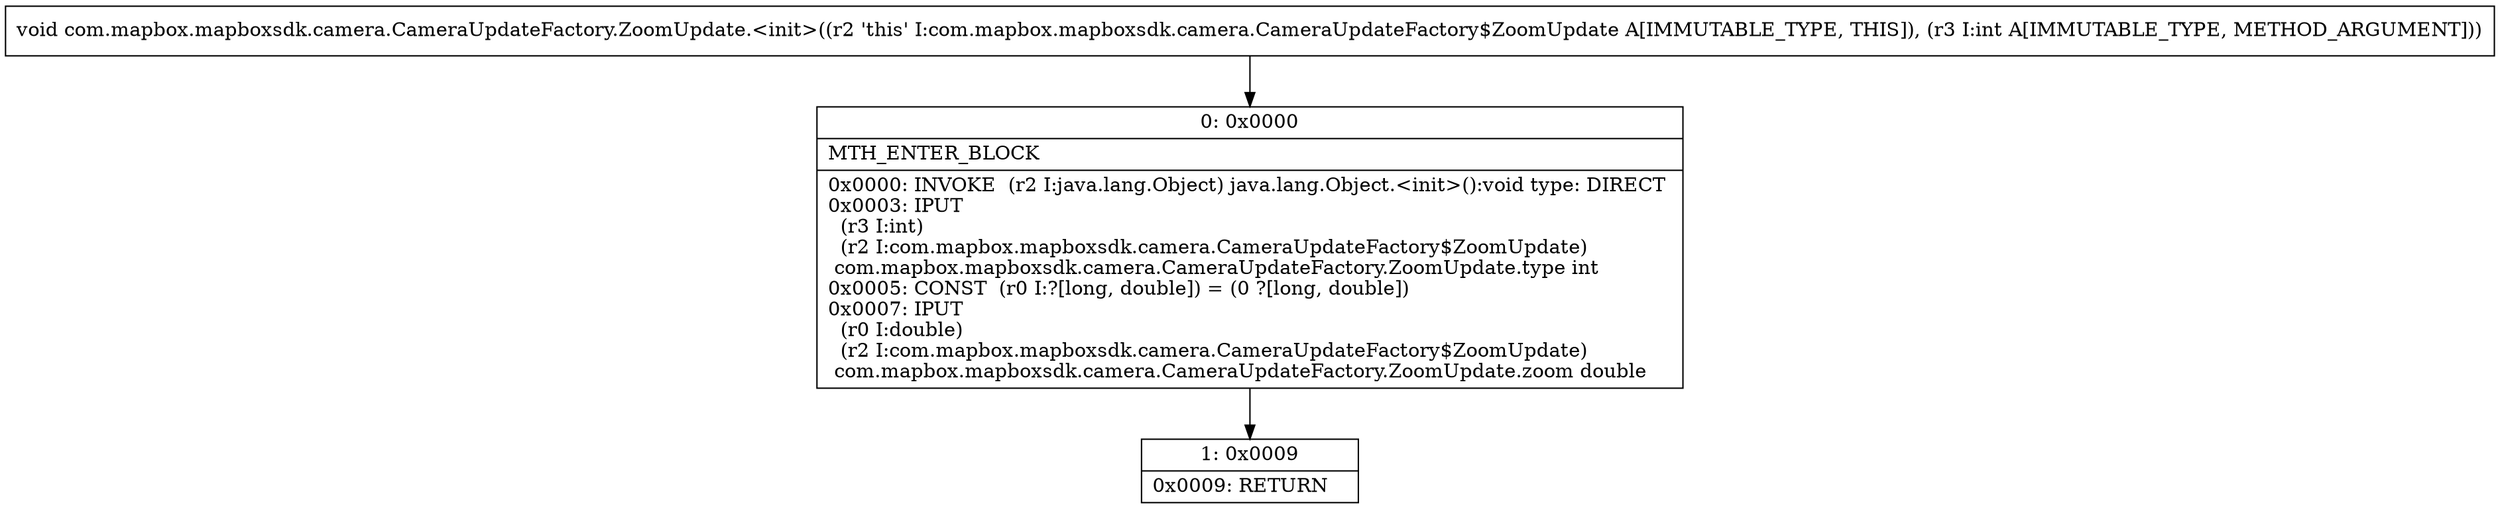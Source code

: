 digraph "CFG forcom.mapbox.mapboxsdk.camera.CameraUpdateFactory.ZoomUpdate.\<init\>(I)V" {
Node_0 [shape=record,label="{0\:\ 0x0000|MTH_ENTER_BLOCK\l|0x0000: INVOKE  (r2 I:java.lang.Object) java.lang.Object.\<init\>():void type: DIRECT \l0x0003: IPUT  \l  (r3 I:int)\l  (r2 I:com.mapbox.mapboxsdk.camera.CameraUpdateFactory$ZoomUpdate)\l com.mapbox.mapboxsdk.camera.CameraUpdateFactory.ZoomUpdate.type int \l0x0005: CONST  (r0 I:?[long, double]) = (0 ?[long, double]) \l0x0007: IPUT  \l  (r0 I:double)\l  (r2 I:com.mapbox.mapboxsdk.camera.CameraUpdateFactory$ZoomUpdate)\l com.mapbox.mapboxsdk.camera.CameraUpdateFactory.ZoomUpdate.zoom double \l}"];
Node_1 [shape=record,label="{1\:\ 0x0009|0x0009: RETURN   \l}"];
MethodNode[shape=record,label="{void com.mapbox.mapboxsdk.camera.CameraUpdateFactory.ZoomUpdate.\<init\>((r2 'this' I:com.mapbox.mapboxsdk.camera.CameraUpdateFactory$ZoomUpdate A[IMMUTABLE_TYPE, THIS]), (r3 I:int A[IMMUTABLE_TYPE, METHOD_ARGUMENT])) }"];
MethodNode -> Node_0;
Node_0 -> Node_1;
}

